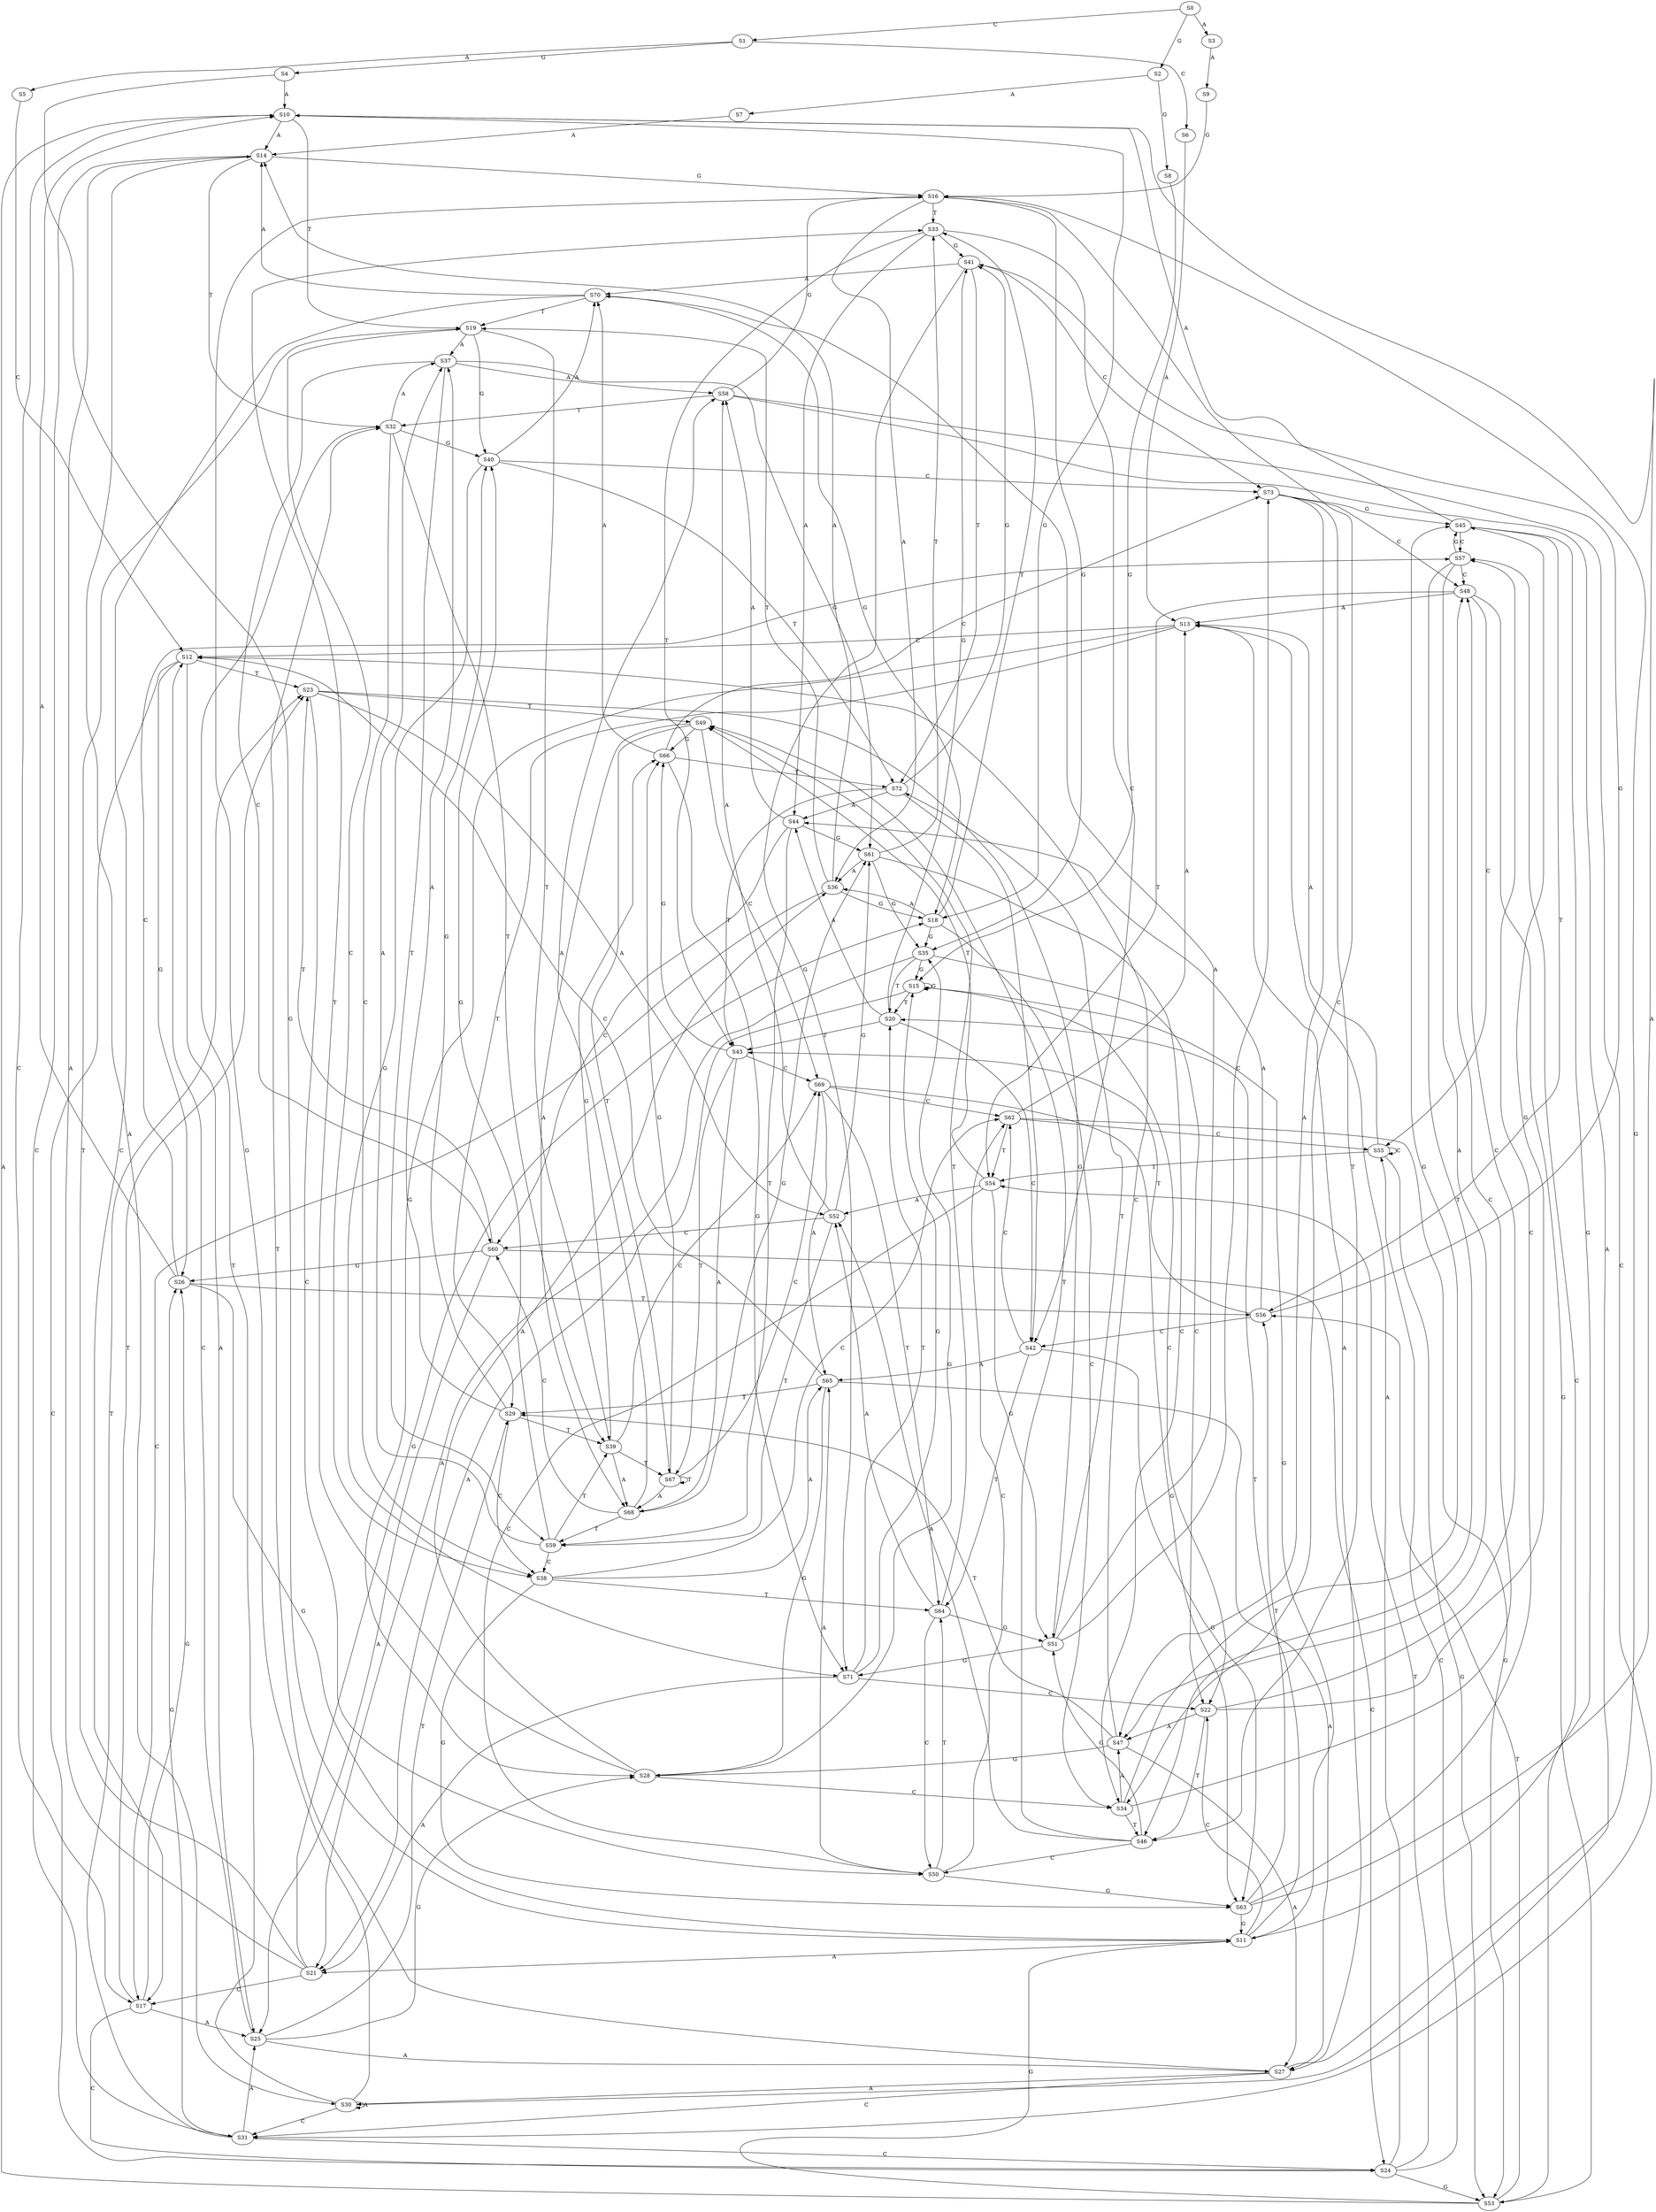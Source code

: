 strict digraph  {
	S0 -> S1 [ label = C ];
	S0 -> S2 [ label = G ];
	S0 -> S3 [ label = A ];
	S1 -> S4 [ label = G ];
	S1 -> S5 [ label = A ];
	S1 -> S6 [ label = C ];
	S2 -> S7 [ label = A ];
	S2 -> S8 [ label = G ];
	S3 -> S9 [ label = A ];
	S4 -> S10 [ label = A ];
	S4 -> S11 [ label = G ];
	S5 -> S12 [ label = C ];
	S6 -> S13 [ label = A ];
	S7 -> S14 [ label = A ];
	S8 -> S15 [ label = G ];
	S9 -> S16 [ label = G ];
	S10 -> S17 [ label = C ];
	S10 -> S18 [ label = G ];
	S10 -> S14 [ label = A ];
	S10 -> S19 [ label = T ];
	S11 -> S20 [ label = T ];
	S11 -> S21 [ label = A ];
	S11 -> S22 [ label = C ];
	S11 -> S15 [ label = G ];
	S12 -> S23 [ label = T ];
	S12 -> S24 [ label = C ];
	S12 -> S25 [ label = A ];
	S12 -> S26 [ label = G ];
	S13 -> S27 [ label = A ];
	S13 -> S28 [ label = G ];
	S13 -> S12 [ label = C ];
	S13 -> S29 [ label = T ];
	S14 -> S16 [ label = G ];
	S14 -> S30 [ label = A ];
	S14 -> S31 [ label = C ];
	S14 -> S32 [ label = T ];
	S15 -> S21 [ label = A ];
	S15 -> S15 [ label = G ];
	S15 -> S20 [ label = T ];
	S15 -> S22 [ label = C ];
	S16 -> S33 [ label = T ];
	S16 -> S34 [ label = C ];
	S16 -> S35 [ label = G ];
	S16 -> S36 [ label = A ];
	S17 -> S23 [ label = T ];
	S17 -> S26 [ label = G ];
	S17 -> S24 [ label = C ];
	S17 -> S25 [ label = A ];
	S18 -> S35 [ label = G ];
	S18 -> S34 [ label = C ];
	S18 -> S33 [ label = T ];
	S18 -> S36 [ label = A ];
	S19 -> S37 [ label = A ];
	S19 -> S38 [ label = C ];
	S19 -> S39 [ label = T ];
	S19 -> S40 [ label = G ];
	S20 -> S41 [ label = G ];
	S20 -> S42 [ label = C ];
	S20 -> S43 [ label = T ];
	S20 -> S44 [ label = A ];
	S21 -> S18 [ label = G ];
	S21 -> S17 [ label = C ];
	S21 -> S14 [ label = A ];
	S21 -> S19 [ label = T ];
	S22 -> S45 [ label = G ];
	S22 -> S46 [ label = T ];
	S22 -> S47 [ label = A ];
	S22 -> S48 [ label = C ];
	S23 -> S49 [ label = T ];
	S23 -> S50 [ label = C ];
	S23 -> S51 [ label = G ];
	S23 -> S52 [ label = A ];
	S24 -> S53 [ label = G ];
	S24 -> S54 [ label = T ];
	S24 -> S55 [ label = C ];
	S24 -> S13 [ label = A ];
	S25 -> S27 [ label = A ];
	S25 -> S28 [ label = G ];
	S25 -> S29 [ label = T ];
	S25 -> S12 [ label = C ];
	S26 -> S56 [ label = T ];
	S26 -> S10 [ label = A ];
	S26 -> S57 [ label = C ];
	S26 -> S11 [ label = G ];
	S27 -> S30 [ label = A ];
	S27 -> S31 [ label = C ];
	S27 -> S16 [ label = G ];
	S27 -> S32 [ label = T ];
	S28 -> S35 [ label = G ];
	S28 -> S34 [ label = C ];
	S28 -> S33 [ label = T ];
	S28 -> S36 [ label = A ];
	S29 -> S40 [ label = G ];
	S29 -> S38 [ label = C ];
	S29 -> S39 [ label = T ];
	S29 -> S37 [ label = A ];
	S30 -> S31 [ label = C ];
	S30 -> S30 [ label = A ];
	S30 -> S16 [ label = G ];
	S30 -> S32 [ label = T ];
	S31 -> S26 [ label = G ];
	S31 -> S25 [ label = A ];
	S31 -> S24 [ label = C ];
	S31 -> S23 [ label = T ];
	S32 -> S38 [ label = C ];
	S32 -> S39 [ label = T ];
	S32 -> S37 [ label = A ];
	S32 -> S40 [ label = G ];
	S33 -> S43 [ label = T ];
	S33 -> S42 [ label = C ];
	S33 -> S41 [ label = G ];
	S33 -> S44 [ label = A ];
	S34 -> S45 [ label = G ];
	S34 -> S48 [ label = C ];
	S34 -> S46 [ label = T ];
	S34 -> S47 [ label = A ];
	S35 -> S22 [ label = C ];
	S35 -> S20 [ label = T ];
	S35 -> S15 [ label = G ];
	S35 -> S21 [ label = A ];
	S36 -> S17 [ label = C ];
	S36 -> S18 [ label = G ];
	S36 -> S14 [ label = A ];
	S36 -> S19 [ label = T ];
	S37 -> S58 [ label = A ];
	S37 -> S59 [ label = T ];
	S37 -> S60 [ label = C ];
	S37 -> S61 [ label = G ];
	S38 -> S62 [ label = C ];
	S38 -> S63 [ label = G ];
	S38 -> S64 [ label = T ];
	S38 -> S65 [ label = A ];
	S39 -> S66 [ label = G ];
	S39 -> S67 [ label = T ];
	S39 -> S68 [ label = A ];
	S39 -> S69 [ label = C ];
	S40 -> S70 [ label = A ];
	S40 -> S71 [ label = G ];
	S40 -> S72 [ label = T ];
	S40 -> S73 [ label = C ];
	S41 -> S73 [ label = C ];
	S41 -> S71 [ label = G ];
	S41 -> S72 [ label = T ];
	S41 -> S70 [ label = A ];
	S42 -> S63 [ label = G ];
	S42 -> S62 [ label = C ];
	S42 -> S64 [ label = T ];
	S42 -> S65 [ label = A ];
	S43 -> S66 [ label = G ];
	S43 -> S69 [ label = C ];
	S43 -> S67 [ label = T ];
	S43 -> S68 [ label = A ];
	S44 -> S61 [ label = G ];
	S44 -> S58 [ label = A ];
	S44 -> S59 [ label = T ];
	S44 -> S60 [ label = C ];
	S45 -> S10 [ label = A ];
	S45 -> S11 [ label = G ];
	S45 -> S57 [ label = C ];
	S45 -> S56 [ label = T ];
	S46 -> S50 [ label = C ];
	S46 -> S51 [ label = G ];
	S46 -> S52 [ label = A ];
	S46 -> S49 [ label = T ];
	S47 -> S12 [ label = C ];
	S47 -> S28 [ label = G ];
	S47 -> S27 [ label = A ];
	S47 -> S29 [ label = T ];
	S48 -> S53 [ label = G ];
	S48 -> S54 [ label = T ];
	S48 -> S55 [ label = C ];
	S48 -> S13 [ label = A ];
	S49 -> S66 [ label = G ];
	S49 -> S69 [ label = C ];
	S49 -> S67 [ label = T ];
	S49 -> S68 [ label = A ];
	S50 -> S64 [ label = T ];
	S50 -> S62 [ label = C ];
	S50 -> S63 [ label = G ];
	S50 -> S65 [ label = A ];
	S51 -> S70 [ label = A ];
	S51 -> S71 [ label = G ];
	S51 -> S72 [ label = T ];
	S51 -> S73 [ label = C ];
	S52 -> S60 [ label = C ];
	S52 -> S61 [ label = G ];
	S52 -> S58 [ label = A ];
	S52 -> S59 [ label = T ];
	S53 -> S11 [ label = G ];
	S53 -> S10 [ label = A ];
	S53 -> S57 [ label = C ];
	S53 -> S56 [ label = T ];
	S54 -> S50 [ label = C ];
	S54 -> S49 [ label = T ];
	S54 -> S51 [ label = G ];
	S54 -> S52 [ label = A ];
	S55 -> S54 [ label = T ];
	S55 -> S55 [ label = C ];
	S55 -> S13 [ label = A ];
	S55 -> S53 [ label = G ];
	S56 -> S42 [ label = C ];
	S56 -> S41 [ label = G ];
	S56 -> S43 [ label = T ];
	S56 -> S44 [ label = A ];
	S57 -> S46 [ label = T ];
	S57 -> S48 [ label = C ];
	S57 -> S45 [ label = G ];
	S57 -> S47 [ label = A ];
	S58 -> S16 [ label = G ];
	S58 -> S30 [ label = A ];
	S58 -> S31 [ label = C ];
	S58 -> S32 [ label = T ];
	S59 -> S40 [ label = G ];
	S59 -> S39 [ label = T ];
	S59 -> S37 [ label = A ];
	S59 -> S38 [ label = C ];
	S60 -> S26 [ label = G ];
	S60 -> S25 [ label = A ];
	S60 -> S24 [ label = C ];
	S60 -> S23 [ label = T ];
	S61 -> S33 [ label = T ];
	S61 -> S35 [ label = G ];
	S61 -> S36 [ label = A ];
	S61 -> S34 [ label = C ];
	S62 -> S53 [ label = G ];
	S62 -> S55 [ label = C ];
	S62 -> S13 [ label = A ];
	S62 -> S54 [ label = T ];
	S63 -> S57 [ label = C ];
	S63 -> S10 [ label = A ];
	S63 -> S56 [ label = T ];
	S63 -> S11 [ label = G ];
	S64 -> S51 [ label = G ];
	S64 -> S49 [ label = T ];
	S64 -> S50 [ label = C ];
	S64 -> S52 [ label = A ];
	S65 -> S12 [ label = C ];
	S65 -> S28 [ label = G ];
	S65 -> S27 [ label = A ];
	S65 -> S29 [ label = T ];
	S66 -> S73 [ label = C ];
	S66 -> S71 [ label = G ];
	S66 -> S70 [ label = A ];
	S66 -> S72 [ label = T ];
	S67 -> S69 [ label = C ];
	S67 -> S68 [ label = A ];
	S67 -> S67 [ label = T ];
	S67 -> S66 [ label = G ];
	S68 -> S61 [ label = G ];
	S68 -> S60 [ label = C ];
	S68 -> S58 [ label = A ];
	S68 -> S59 [ label = T ];
	S69 -> S64 [ label = T ];
	S69 -> S63 [ label = G ];
	S69 -> S65 [ label = A ];
	S69 -> S62 [ label = C ];
	S70 -> S18 [ label = G ];
	S70 -> S17 [ label = C ];
	S70 -> S14 [ label = A ];
	S70 -> S19 [ label = T ];
	S71 -> S21 [ label = A ];
	S71 -> S15 [ label = G ];
	S71 -> S20 [ label = T ];
	S71 -> S22 [ label = C ];
	S72 -> S42 [ label = C ];
	S72 -> S41 [ label = G ];
	S72 -> S44 [ label = A ];
	S72 -> S43 [ label = T ];
	S73 -> S45 [ label = G ];
	S73 -> S48 [ label = C ];
	S73 -> S46 [ label = T ];
	S73 -> S47 [ label = A ];
}
